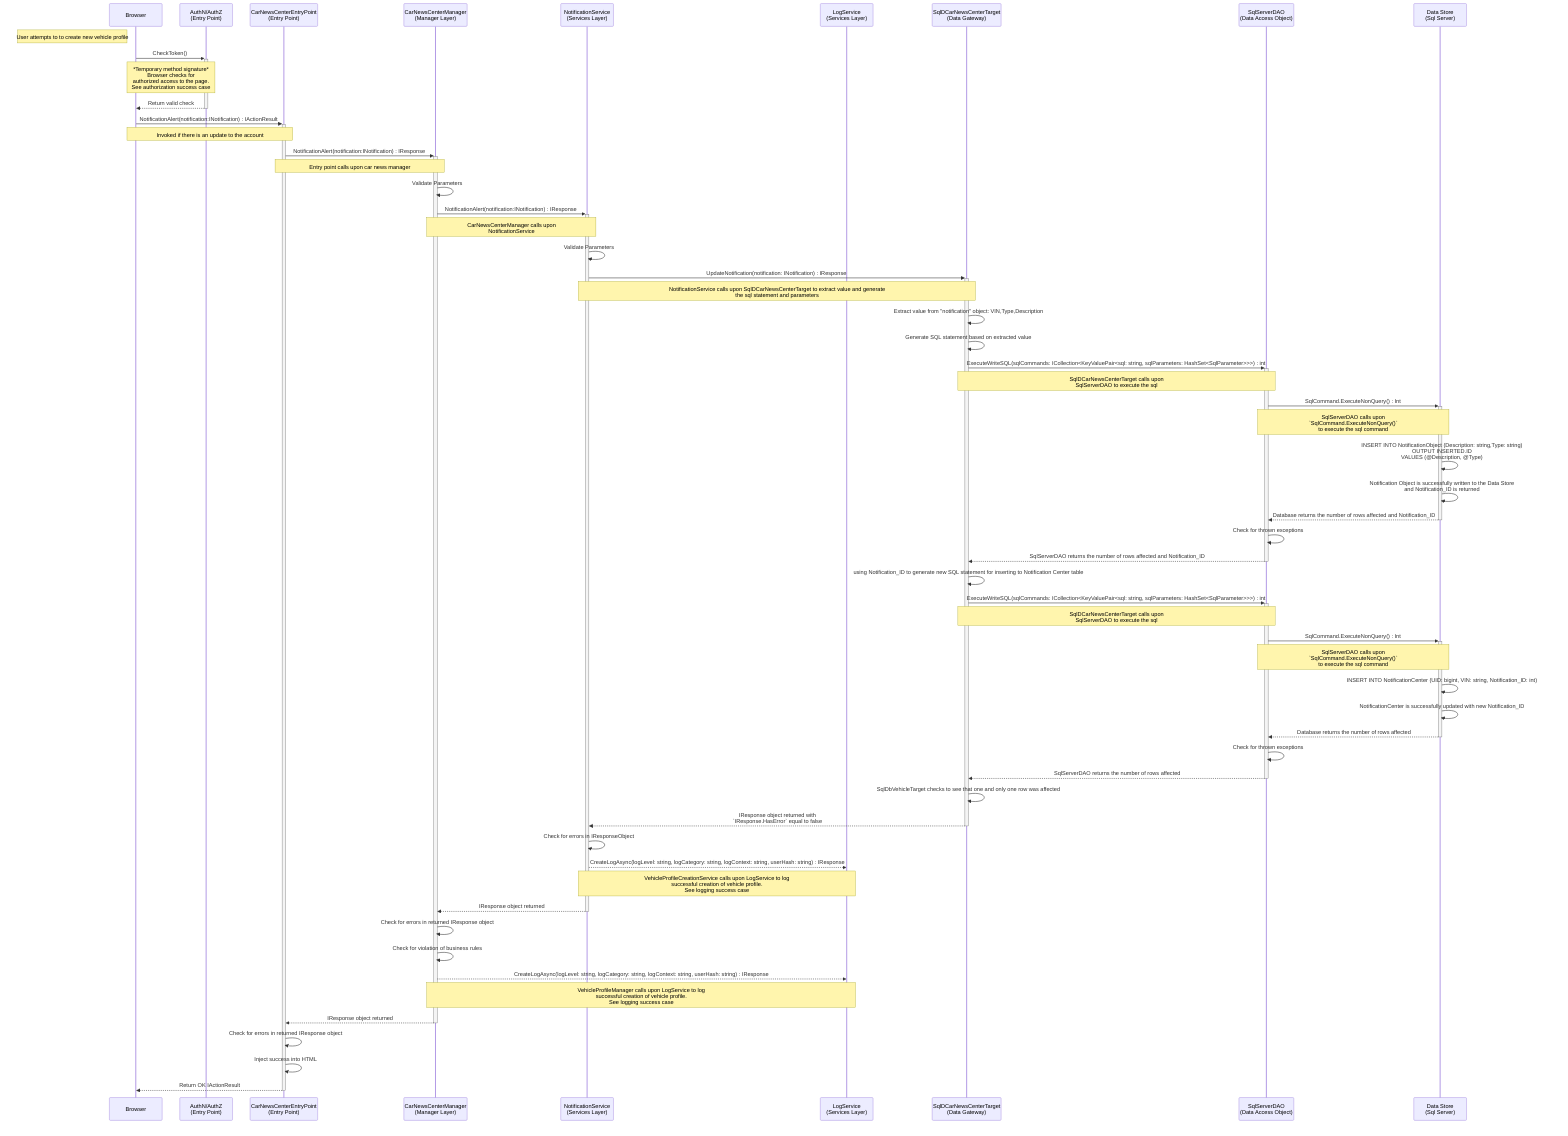 sequenceDiagram
participant u as Browser
participant az as AuthN/AuthZ<br>(Entry Point)
participant e as CarNewsCenterEntryPoint<br>(Entry Point)
participant vpm as CarNewsCenterManager<br>(Manager Layer)
participant vps as NotificationService<br>(Services Layer)
participant ll as LogService<br>(Services Layer)
participant dg as SqlDCarNewsCenterTarget<br>(Data Gateway)
participant da as SqlServerDAO<br>(Data Access Object)
participant ds as Data Store<br>(Sql Server)

Note Left of u: User attempts to to create new vehicle profile
u->>+az: CheckToken() 
    Note over u,az: *Temporary method signature*<br>Browser checks for<br>authorized access to the page.<br>See authorization success case
az-->>-u: Return valid check

u->>+e: NotificationAlert(notification:INotification) : IActionResult
    Note over u,e: Invoked if there is an update to the account 

    e->>+vpm:  NotificationAlert(notification:INotification) : IResponse
        Note over e,vpm: Entry point calls upon car news manager
        
        vpm->>vpm: Validate Parameters

        vpm->>+vps:   NotificationAlert(notification:INotification) : IResponse
            Note over vpm,vps: CarNewsCenterManager calls upon<br> NotificationService 

            vps->>vps: Validate Parameters

            # Create default IPublicVehicleProfileDetails object

            # Send to data store
            vps->>+dg: UpdateNotification(notification: INotification) : IResponse
            Note over vps,dg: NotificationService calls upon SqlDCarNewsCenterTarget to extract value and generate<br>the sql statement and parameters

            dg->>dg: Extract value from "notification" object: VIN,Type,Description

            dg->>dg: Generate SQL statement based on extracted value

                dg->>+da: ExecuteWriteSQL(sqlCommands: ICollection<KeyValuePair<sql: string, sqlParameters: HashSet<SqlParameter>>>) : int
                    Note over dg,da: SqlDCarNewsCenterTarget calls upon<br>SqlServerDAO to execute the sql

                    da->>+ds: SqlCommand.ExecuteNonQuery() : Int
                        Note over da,ds: SqlServerDAO calls upon<br>`SqlCommand.ExecuteNonQuery()`<br>to execute the sql command

                        ds->>ds: INSERT INTO NotificationObject (Description: string,Type: string) <br>OUTPUT INSERTED.ID<br>VALUES (@Description, @Type)

                        ds->>ds: Notification Object is successfully written to the Data Store <br>and Notification_ID is returned

                    ds-->>-da: Database returns the number of rows affected and Notification_ID 

                    da->>da: Check for thrown exceptions

                da-->>-dg: SqlServerDAO returns the number of rows affected and Notification_ID 

                dg->>dg: using Notification_ID to generate new SQL statement for inserting to Notification Center table 

            dg->>+da:  ExecuteWriteSQL(sqlCommands: ICollection<KeyValuePair<sql: string, sqlParameters: HashSet<SqlParameter>>>) : int
                Note over dg,da: SqlDCarNewsCenterTarget calls upon<br>SqlServerDAO to execute the sql

                    da->>+ds: SqlCommand.ExecuteNonQuery() : Int
                        Note over da,ds: SqlServerDAO calls upon<br>`SqlCommand.ExecuteNonQuery()`<br>to execute the sql command
                        
                        ds->>ds: INSERT INTO NotificationCenter (UID: bigint, VIN: string, Notification_ID: int)


                        ds->>ds: NotificationCenter is successfully updated with new Notification_ID 

                    ds-->>-da: Database returns the number of rows affected 

                    da->>da: Check for thrown exceptions

                da-->>-dg: SqlServerDAO returns the number of rows affected 

                dg->>dg: SqlDbVehicleTarget checks to see that one and only one row was affected
             dg-->>-vps: IResponse object returned with<br>`IResponse.HasError` equal to false

            vps->>vps: Check for errors in IResponseObject

            # Log successful vehicle creation
            vps-->>ll: CreateLogAsync(logLevel: string, logCategory: string, logContext: string, userHash: string) : IResponse
                Note over vps,ll: VehicleProfileCreationService calls upon LogService to log<br>successful creation of vehicle profile.<br>See logging success case

        vps-->>-vpm: IResponse object returned

        vpm->>vpm: Check for errors in returned IResponse object

        vpm->>vpm: Check for violation of business rules

        # Log successful vehicle creation
        vpm-->>ll: CreateLogAsync(logLevel: string, logCategory: string, logContext: string, userHash: string) : IResponse
            Note over vpm,ll: VehicleProfileManager calls upon LogService to log<br>successful creation of vehicle profile.<br>See logging success case

    vpm-->>-e: IResponse object returned

    e->>e: Check for errors in returned IResponse object

    e->>e: Inject success into HTML
e-->>-u: Return OK IActionResult